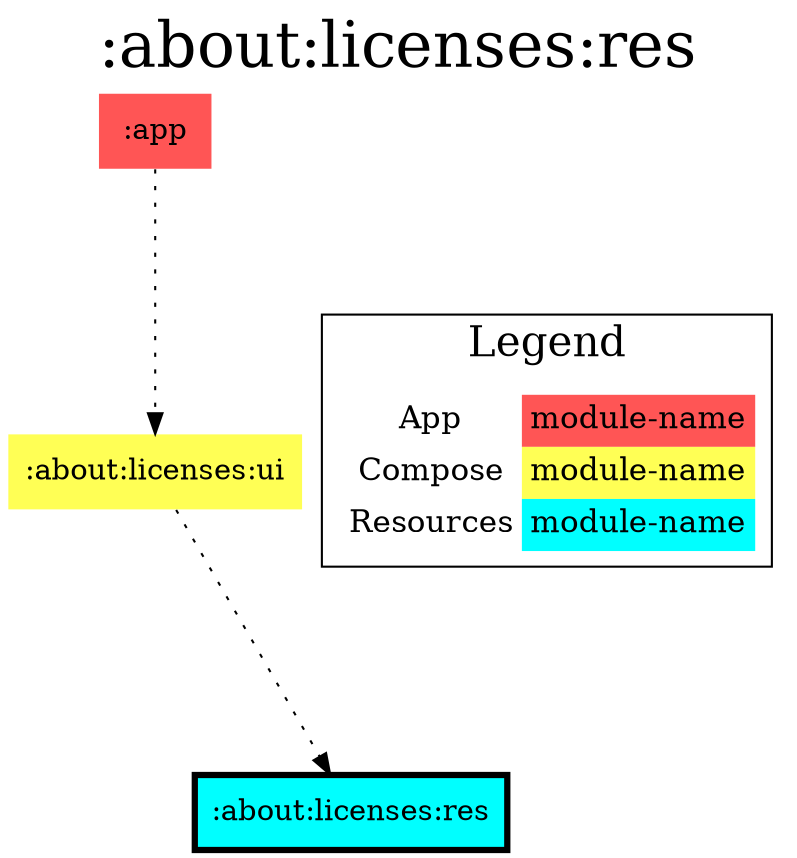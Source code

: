 digraph {
edge ["dir"="forward"]
graph ["dpi"="100","label"=":about:licenses:res","labelloc"="t","fontsize"="30","ranksep"="1.5","rankdir"="TB"]
node ["style"="filled"]
":about:licenses:res" ["fillcolor"="#00FFFF","color"="black","penwidth"="3","shape"="box"]
":about:licenses:ui" ["fillcolor"="#FFFF55","shape"="none"]
":app" ["fillcolor"="#FF5555","shape"="none"]
{
edge ["dir"="none"]
graph ["rank"="same"]
":about:licenses:res"
}
":about:licenses:ui" -> ":about:licenses:res" ["style"="dotted"]
":app" -> ":about:licenses:ui" ["style"="dotted"]
subgraph "cluster_legend" {
edge ["dir"="none"]
graph ["label"="Legend","fontsize"="20"]
"Legend" ["style"="filled","fillcolor"="#FFFFFF","shape"="none","margin"="0","fontsize"="15","label"=<
<TABLE BORDER="0" CELLBORDER="0" CELLSPACING="0" CELLPADDING="4">
<TR><TD>App</TD><TD BGCOLOR="#FF5555">module-name</TD></TR>
<TR><TD>Compose</TD><TD BGCOLOR="#FFFF55">module-name</TD></TR>
<TR><TD>Resources</TD><TD BGCOLOR="#00FFFF">module-name</TD></TR>
</TABLE>
>]
} -> ":about:licenses:res" ["style"="invis"]
}
